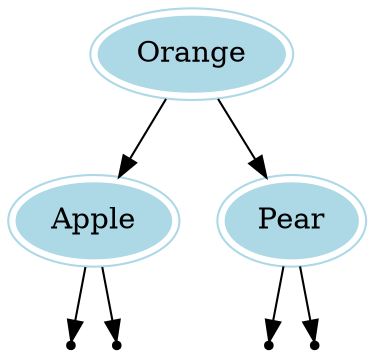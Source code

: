 digraph G {
Orange[color = lightblue, peripheries=2, style = filled];
Apple[color = lightblue, peripheries=2, style = filled];
Apple -> null_leftApple;
null_leftApple[shape = point];
Apple -> null_rightApple;
null_rightApple[shape = point];
Orange -> Apple;
Pear[color = lightblue, peripheries=2, style = filled];
Pear -> null_leftPear;
null_leftPear[shape = point];
Pear -> null_rightPear;
null_rightPear[shape = point];
Orange -> Pear;
}